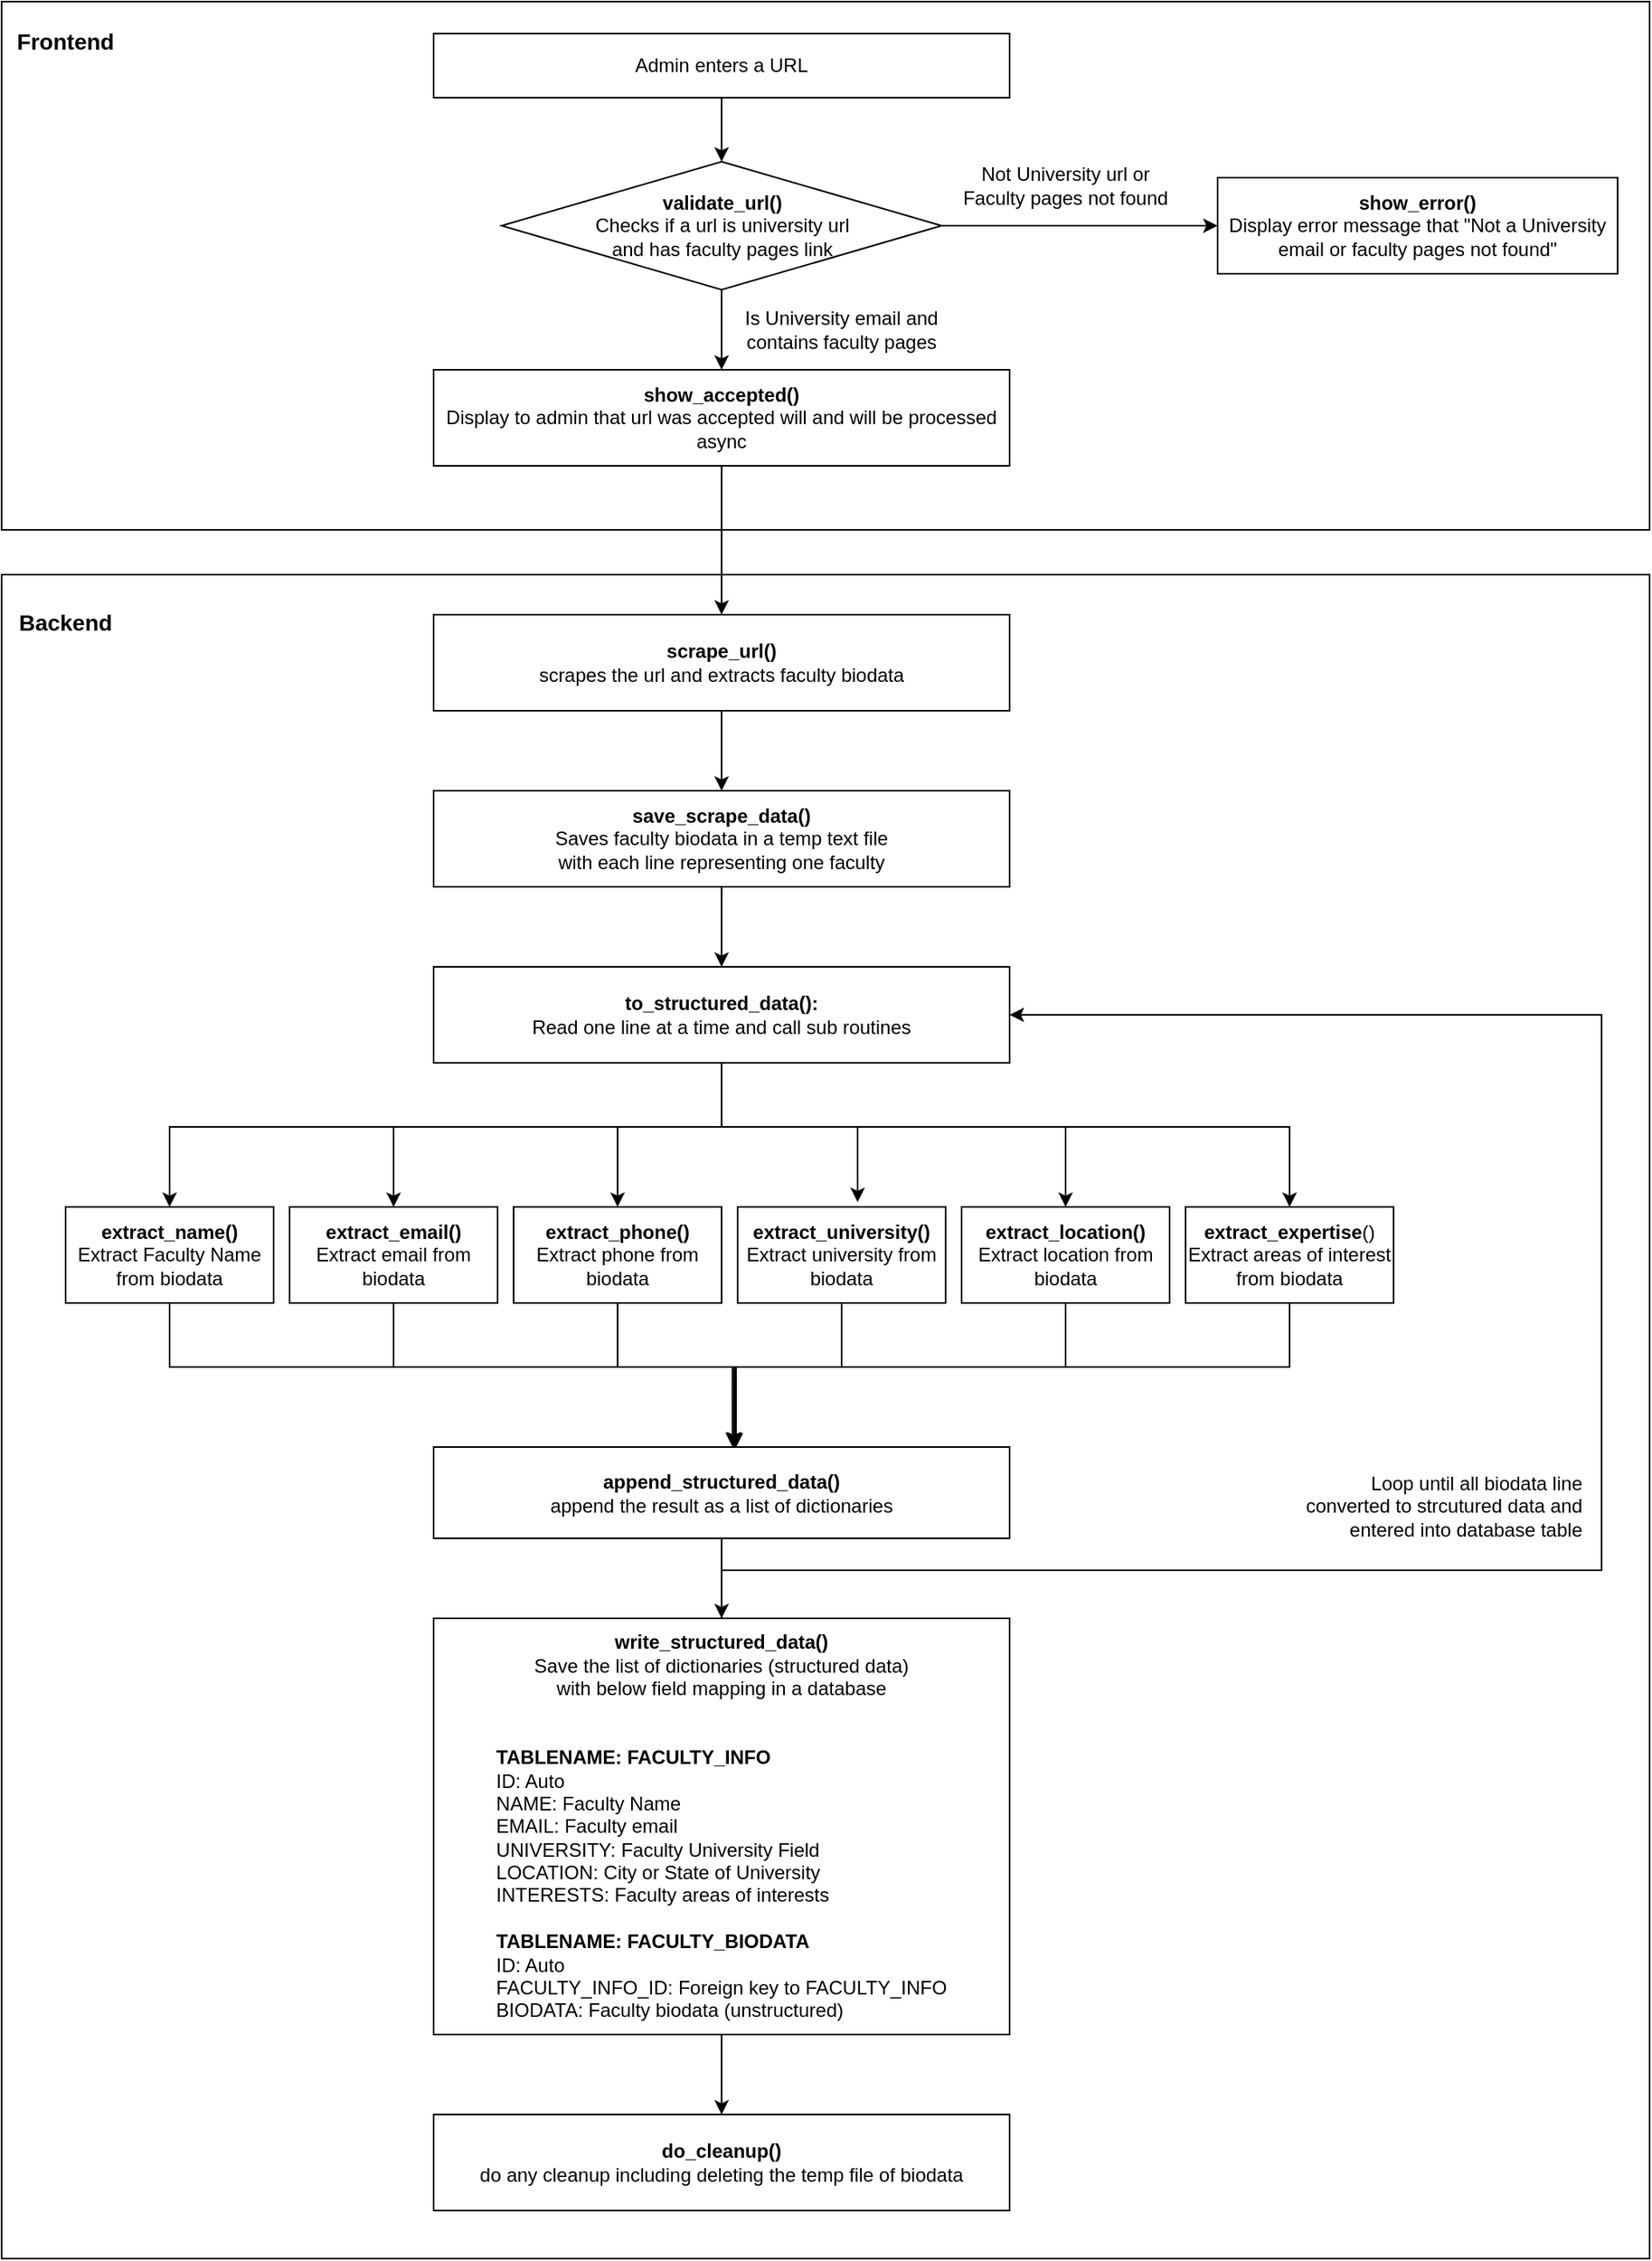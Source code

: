 <mxfile version="15.7.4" type="device"><diagram id="dUBs_UTZ3-glxY3RX4h6" name="Page-1"><mxGraphModel dx="1417" dy="1708" grid="1" gridSize="10" guides="1" tooltips="1" connect="1" arrows="1" fold="1" page="1" pageScale="1" pageWidth="850" pageHeight="1100" math="0" shadow="0"><root><mxCell id="0"/><mxCell id="1" parent="0"/><mxCell id="UDE30eZPnsQFLOr3LsP8-9" value="" style="rounded=0;whiteSpace=wrap;html=1;fontSize=14;" parent="1" vertex="1"><mxGeometry x="70" y="428" width="1030" height="1052" as="geometry"/></mxCell><mxCell id="UDE30eZPnsQFLOr3LsP8-7" value="" style="rounded=0;whiteSpace=wrap;html=1;fontSize=14;" parent="1" vertex="1"><mxGeometry x="70" y="70" width="1030" height="330" as="geometry"/></mxCell><mxCell id="UuPm2zwgWU1U_0ycSbbI-6" value="" style="edgeStyle=orthogonalEdgeStyle;rounded=0;orthogonalLoop=1;jettySize=auto;html=1;" parent="1" source="UuPm2zwgWU1U_0ycSbbI-1" target="UuPm2zwgWU1U_0ycSbbI-4" edge="1"><mxGeometry relative="1" as="geometry"/></mxCell><mxCell id="UuPm2zwgWU1U_0ycSbbI-1" value="Admin enters a URL" style="rounded=0;whiteSpace=wrap;html=1;" parent="1" vertex="1"><mxGeometry x="340" y="90" width="360" height="40" as="geometry"/></mxCell><mxCell id="UuPm2zwgWU1U_0ycSbbI-13" style="edgeStyle=orthogonalEdgeStyle;rounded=0;orthogonalLoop=1;jettySize=auto;html=1;entryX=0.5;entryY=0;entryDx=0;entryDy=0;" parent="1" source="UuPm2zwgWU1U_0ycSbbI-2" target="UuPm2zwgWU1U_0ycSbbI-12" edge="1"><mxGeometry relative="1" as="geometry"/></mxCell><mxCell id="UuPm2zwgWU1U_0ycSbbI-2" value="&lt;b&gt;scrape_url()&lt;br&gt;&lt;/b&gt;scrapes the url and extracts faculty biodata" style="rounded=0;whiteSpace=wrap;html=1;" parent="1" vertex="1"><mxGeometry x="340" y="453" width="360" height="60" as="geometry"/></mxCell><mxCell id="UuPm2zwgWU1U_0ycSbbI-7" value="" style="edgeStyle=orthogonalEdgeStyle;rounded=0;orthogonalLoop=1;jettySize=auto;html=1;entryX=0.5;entryY=0;entryDx=0;entryDy=0;" parent="1" source="UuPm2zwgWU1U_0ycSbbI-4" target="UDE30eZPnsQFLOr3LsP8-1" edge="1"><mxGeometry relative="1" as="geometry"/></mxCell><mxCell id="UuPm2zwgWU1U_0ycSbbI-10" style="edgeStyle=orthogonalEdgeStyle;rounded=0;orthogonalLoop=1;jettySize=auto;html=1;entryX=0;entryY=0.5;entryDx=0;entryDy=0;" parent="1" source="UuPm2zwgWU1U_0ycSbbI-4" target="UuPm2zwgWU1U_0ycSbbI-9" edge="1"><mxGeometry relative="1" as="geometry"><mxPoint x="700" y="230" as="targetPoint"/></mxGeometry></mxCell><mxCell id="UuPm2zwgWU1U_0ycSbbI-4" value="&lt;b&gt;&lt;span&gt;validate_url()&lt;/span&gt;&lt;br&gt;&lt;/b&gt;&lt;span&gt;Checks if a url is university url &lt;br&gt;and has faculty pages link&lt;/span&gt;" style="rhombus;whiteSpace=wrap;html=1;" parent="1" vertex="1"><mxGeometry x="382.5" y="170" width="275" height="80" as="geometry"/></mxCell><mxCell id="UuPm2zwgWU1U_0ycSbbI-8" value="Is University email and &lt;br&gt;contains faculty pages" style="text;html=1;strokeColor=none;fillColor=none;align=center;verticalAlign=middle;whiteSpace=wrap;rounded=0;" parent="1" vertex="1"><mxGeometry x="480" y="260" width="230" height="30" as="geometry"/></mxCell><mxCell id="UuPm2zwgWU1U_0ycSbbI-9" value="&lt;b&gt;show_error()&lt;br&gt;&lt;/b&gt;Display error message that &quot;Not a University email or faculty pages not found&quot;" style="rounded=0;whiteSpace=wrap;html=1;" parent="1" vertex="1"><mxGeometry x="830" y="180" width="250" height="60" as="geometry"/></mxCell><mxCell id="UuPm2zwgWU1U_0ycSbbI-11" value="Not University url or &lt;br&gt;Faculty pages not found" style="text;html=1;strokeColor=none;fillColor=none;align=center;verticalAlign=middle;whiteSpace=wrap;rounded=0;" parent="1" vertex="1"><mxGeometry x="620" y="170" width="230" height="30" as="geometry"/></mxCell><mxCell id="UuPm2zwgWU1U_0ycSbbI-45" style="edgeStyle=orthogonalEdgeStyle;rounded=0;orthogonalLoop=1;jettySize=auto;html=1;entryX=0.5;entryY=0;entryDx=0;entryDy=0;" parent="1" source="UuPm2zwgWU1U_0ycSbbI-12" target="UuPm2zwgWU1U_0ycSbbI-14" edge="1"><mxGeometry relative="1" as="geometry"/></mxCell><mxCell id="UuPm2zwgWU1U_0ycSbbI-12" value="&lt;b&gt;save_scrape_data()&lt;br&gt;&lt;/b&gt;Saves faculty biodata in a temp text file &lt;br&gt;with each line representing one faculty" style="rounded=0;whiteSpace=wrap;html=1;" parent="1" vertex="1"><mxGeometry x="340" y="563" width="360" height="60" as="geometry"/></mxCell><mxCell id="UuPm2zwgWU1U_0ycSbbI-18" value="" style="edgeStyle=orthogonalEdgeStyle;rounded=0;orthogonalLoop=1;jettySize=auto;html=1;" parent="1" source="UuPm2zwgWU1U_0ycSbbI-14" target="UuPm2zwgWU1U_0ycSbbI-17" edge="1"><mxGeometry relative="1" as="geometry"><Array as="points"><mxPoint x="520" y="773"/><mxPoint x="455" y="773"/></Array></mxGeometry></mxCell><mxCell id="UuPm2zwgWU1U_0ycSbbI-24" style="edgeStyle=orthogonalEdgeStyle;rounded=0;orthogonalLoop=1;jettySize=auto;html=1;entryX=0.577;entryY=-0.05;entryDx=0;entryDy=0;entryPerimeter=0;" parent="1" source="UuPm2zwgWU1U_0ycSbbI-14" target="UuPm2zwgWU1U_0ycSbbI-19" edge="1"><mxGeometry relative="1" as="geometry"><Array as="points"><mxPoint x="520" y="773"/><mxPoint x="605" y="773"/></Array></mxGeometry></mxCell><mxCell id="UuPm2zwgWU1U_0ycSbbI-26" style="edgeStyle=orthogonalEdgeStyle;rounded=0;orthogonalLoop=1;jettySize=auto;html=1;entryX=0.5;entryY=0;entryDx=0;entryDy=0;exitX=0.5;exitY=1;exitDx=0;exitDy=0;" parent="1" source="UuPm2zwgWU1U_0ycSbbI-14" target="UuPm2zwgWU1U_0ycSbbI-22" edge="1"><mxGeometry relative="1" as="geometry"><Array as="points"><mxPoint x="520" y="773"/><mxPoint x="875" y="773"/></Array></mxGeometry></mxCell><mxCell id="UuPm2zwgWU1U_0ycSbbI-27" style="edgeStyle=orthogonalEdgeStyle;rounded=0;orthogonalLoop=1;jettySize=auto;html=1;" parent="1" source="UuPm2zwgWU1U_0ycSbbI-14" target="UuPm2zwgWU1U_0ycSbbI-15" edge="1"><mxGeometry relative="1" as="geometry"><Array as="points"><mxPoint x="520" y="773"/><mxPoint x="315" y="773"/></Array></mxGeometry></mxCell><mxCell id="UuPm2zwgWU1U_0ycSbbI-30" style="edgeStyle=orthogonalEdgeStyle;rounded=0;orthogonalLoop=1;jettySize=auto;html=1;" parent="1" source="UuPm2zwgWU1U_0ycSbbI-14" target="UuPm2zwgWU1U_0ycSbbI-20" edge="1"><mxGeometry relative="1" as="geometry"><Array as="points"><mxPoint x="520" y="773"/><mxPoint x="175" y="773"/></Array></mxGeometry></mxCell><mxCell id="UuPm2zwgWU1U_0ycSbbI-31" style="edgeStyle=orthogonalEdgeStyle;rounded=0;orthogonalLoop=1;jettySize=auto;html=1;entryX=0.5;entryY=0;entryDx=0;entryDy=0;" parent="1" source="UuPm2zwgWU1U_0ycSbbI-14" target="UuPm2zwgWU1U_0ycSbbI-21" edge="1"><mxGeometry relative="1" as="geometry"><Array as="points"><mxPoint x="520" y="773"/><mxPoint x="735" y="773"/></Array></mxGeometry></mxCell><mxCell id="UuPm2zwgWU1U_0ycSbbI-14" value="&lt;b&gt;to_structured_data():&lt;br&gt;&lt;/b&gt;Read one line at a time and call sub routines" style="rounded=0;whiteSpace=wrap;html=1;" parent="1" vertex="1"><mxGeometry x="340" y="673" width="360" height="60" as="geometry"/></mxCell><mxCell id="UuPm2zwgWU1U_0ycSbbI-36" style="edgeStyle=orthogonalEdgeStyle;rounded=0;orthogonalLoop=1;jettySize=auto;html=1;entryX=0.519;entryY=0;entryDx=0;entryDy=0;entryPerimeter=0;" parent="1" source="UuPm2zwgWU1U_0ycSbbI-15" target="UuPm2zwgWU1U_0ycSbbI-33" edge="1"><mxGeometry relative="1" as="geometry"><Array as="points"><mxPoint x="315" y="923"/><mxPoint x="527" y="923"/></Array></mxGeometry></mxCell><mxCell id="UuPm2zwgWU1U_0ycSbbI-15" value="&lt;b&gt;extract_email()&lt;br&gt;&lt;/b&gt;Extract email from biodata" style="whiteSpace=wrap;html=1;rounded=0;" parent="1" vertex="1"><mxGeometry x="250" y="823" width="130" height="60" as="geometry"/></mxCell><mxCell id="UuPm2zwgWU1U_0ycSbbI-37" style="edgeStyle=orthogonalEdgeStyle;rounded=0;orthogonalLoop=1;jettySize=auto;html=1;entryX=0.522;entryY=-0.004;entryDx=0;entryDy=0;entryPerimeter=0;" parent="1" source="UuPm2zwgWU1U_0ycSbbI-17" target="UuPm2zwgWU1U_0ycSbbI-33" edge="1"><mxGeometry relative="1" as="geometry"><Array as="points"><mxPoint x="455" y="923"/><mxPoint x="528" y="923"/></Array></mxGeometry></mxCell><mxCell id="UuPm2zwgWU1U_0ycSbbI-17" value="&lt;b&gt;extract_phone()&lt;br&gt;&lt;/b&gt;Extract phone from biodata" style="whiteSpace=wrap;html=1;rounded=0;" parent="1" vertex="1"><mxGeometry x="390" y="823" width="130" height="60" as="geometry"/></mxCell><mxCell id="UuPm2zwgWU1U_0ycSbbI-39" style="edgeStyle=orthogonalEdgeStyle;rounded=0;orthogonalLoop=1;jettySize=auto;html=1;entryX=0.522;entryY=0.004;entryDx=0;entryDy=0;entryPerimeter=0;" parent="1" source="UuPm2zwgWU1U_0ycSbbI-19" target="UuPm2zwgWU1U_0ycSbbI-33" edge="1"><mxGeometry relative="1" as="geometry"><Array as="points"><mxPoint x="595" y="923"/><mxPoint x="528" y="923"/></Array></mxGeometry></mxCell><mxCell id="UuPm2zwgWU1U_0ycSbbI-19" value="&lt;b&gt;extract_university()&lt;br&gt;&lt;/b&gt;Extract university from biodata" style="whiteSpace=wrap;html=1;rounded=0;" parent="1" vertex="1"><mxGeometry x="530" y="823" width="130" height="60" as="geometry"/></mxCell><mxCell id="UuPm2zwgWU1U_0ycSbbI-35" style="edgeStyle=orthogonalEdgeStyle;rounded=0;orthogonalLoop=1;jettySize=auto;html=1;entryX=0.522;entryY=0.004;entryDx=0;entryDy=0;entryPerimeter=0;" parent="1" source="UuPm2zwgWU1U_0ycSbbI-20" target="UuPm2zwgWU1U_0ycSbbI-33" edge="1"><mxGeometry relative="1" as="geometry"><Array as="points"><mxPoint x="175" y="923"/><mxPoint x="528" y="923"/></Array></mxGeometry></mxCell><mxCell id="UuPm2zwgWU1U_0ycSbbI-20" value="&lt;b&gt;extract_name()&lt;br&gt;&lt;/b&gt;Extract Faculty Name from biodata" style="whiteSpace=wrap;html=1;rounded=0;" parent="1" vertex="1"><mxGeometry x="110" y="823" width="130" height="60" as="geometry"/></mxCell><mxCell id="UuPm2zwgWU1U_0ycSbbI-40" style="edgeStyle=orthogonalEdgeStyle;rounded=0;orthogonalLoop=1;jettySize=auto;html=1;entryX=0.525;entryY=0.004;entryDx=0;entryDy=0;entryPerimeter=0;" parent="1" source="UuPm2zwgWU1U_0ycSbbI-21" target="UuPm2zwgWU1U_0ycSbbI-33" edge="1"><mxGeometry relative="1" as="geometry"><Array as="points"><mxPoint x="735" y="923"/><mxPoint x="529" y="923"/></Array></mxGeometry></mxCell><mxCell id="UuPm2zwgWU1U_0ycSbbI-21" value="&lt;b&gt;extract_location()&lt;br&gt;&lt;/b&gt;Extract location from biodata" style="whiteSpace=wrap;html=1;rounded=0;" parent="1" vertex="1"><mxGeometry x="670" y="823" width="130" height="60" as="geometry"/></mxCell><mxCell id="UuPm2zwgWU1U_0ycSbbI-41" style="edgeStyle=orthogonalEdgeStyle;rounded=0;orthogonalLoop=1;jettySize=auto;html=1;entryX=0.522;entryY=-0.004;entryDx=0;entryDy=0;entryPerimeter=0;" parent="1" source="UuPm2zwgWU1U_0ycSbbI-22" target="UuPm2zwgWU1U_0ycSbbI-33" edge="1"><mxGeometry relative="1" as="geometry"><Array as="points"><mxPoint x="875" y="923"/><mxPoint x="528" y="923"/></Array></mxGeometry></mxCell><mxCell id="UuPm2zwgWU1U_0ycSbbI-22" value="&lt;b&gt;extract_expertise&lt;/b&gt;() Extract areas of interest from biodata" style="whiteSpace=wrap;html=1;rounded=0;" parent="1" vertex="1"><mxGeometry x="810" y="823" width="130" height="60" as="geometry"/></mxCell><mxCell id="UuPm2zwgWU1U_0ycSbbI-43" value="" style="edgeStyle=orthogonalEdgeStyle;rounded=0;orthogonalLoop=1;jettySize=auto;html=1;" parent="1" source="UuPm2zwgWU1U_0ycSbbI-33" target="UuPm2zwgWU1U_0ycSbbI-42" edge="1"><mxGeometry relative="1" as="geometry"/></mxCell><mxCell id="UuPm2zwgWU1U_0ycSbbI-46" style="edgeStyle=orthogonalEdgeStyle;rounded=0;orthogonalLoop=1;jettySize=auto;html=1;entryX=1;entryY=0.5;entryDx=0;entryDy=0;" parent="1" source="UuPm2zwgWU1U_0ycSbbI-33" target="UuPm2zwgWU1U_0ycSbbI-14" edge="1"><mxGeometry relative="1" as="geometry"><mxPoint x="710" y="703" as="targetPoint"/><Array as="points"><mxPoint x="520" y="1050"/><mxPoint x="1070" y="1050"/><mxPoint x="1070" y="703"/></Array></mxGeometry></mxCell><mxCell id="UDE30eZPnsQFLOr3LsP8-11" value="" style="edgeStyle=orthogonalEdgeStyle;rounded=0;orthogonalLoop=1;jettySize=auto;html=1;fontSize=14;" parent="1" source="UuPm2zwgWU1U_0ycSbbI-33" target="UDE30eZPnsQFLOr3LsP8-10" edge="1"><mxGeometry relative="1" as="geometry"/></mxCell><mxCell id="UuPm2zwgWU1U_0ycSbbI-33" value="&lt;span&gt;&lt;b&gt;append_structured_data()&lt;br&gt;&lt;/b&gt;append the result as a list of dictionaries&lt;br&gt;&lt;/span&gt;" style="rounded=0;whiteSpace=wrap;html=1;" parent="1" vertex="1"><mxGeometry x="340" y="973" width="360" height="57" as="geometry"/></mxCell><mxCell id="UuPm2zwgWU1U_0ycSbbI-42" value="&lt;b&gt;do_cleanup()&lt;br&gt;&lt;/b&gt;do any cleanup including deleting the temp file of biodata" style="whiteSpace=wrap;html=1;rounded=0;" parent="1" vertex="1"><mxGeometry x="340" y="1390" width="360" height="60" as="geometry"/></mxCell><mxCell id="UuPm2zwgWU1U_0ycSbbI-47" value="Loop until all biodata line converted to strcutured data and entered into database table" style="text;html=1;strokeColor=none;fillColor=none;align=right;verticalAlign=middle;whiteSpace=wrap;rounded=0;" parent="1" vertex="1"><mxGeometry x="880" y="980" width="180" height="60" as="geometry"/></mxCell><mxCell id="UDE30eZPnsQFLOr3LsP8-2" style="edgeStyle=orthogonalEdgeStyle;rounded=0;orthogonalLoop=1;jettySize=auto;html=1;entryX=0.5;entryY=0;entryDx=0;entryDy=0;" parent="1" source="UDE30eZPnsQFLOr3LsP8-1" target="UuPm2zwgWU1U_0ycSbbI-2" edge="1"><mxGeometry relative="1" as="geometry"/></mxCell><mxCell id="UDE30eZPnsQFLOr3LsP8-1" value="&lt;b&gt;show_accepted()&lt;br&gt;&lt;/b&gt;Display to admin that url was accepted will and will be processed async" style="rounded=0;whiteSpace=wrap;html=1;" parent="1" vertex="1"><mxGeometry x="340" y="300" width="360" height="60" as="geometry"/></mxCell><mxCell id="UDE30eZPnsQFLOr3LsP8-5" value="&lt;b&gt;&lt;font style=&quot;font-size: 14px&quot;&gt;Backend&lt;/font&gt;&lt;/b&gt;" style="text;html=1;strokeColor=none;fillColor=none;align=center;verticalAlign=middle;whiteSpace=wrap;rounded=0;" parent="1" vertex="1"><mxGeometry x="80" y="443" width="60" height="30" as="geometry"/></mxCell><mxCell id="UDE30eZPnsQFLOr3LsP8-8" value="&lt;b&gt;&lt;font style=&quot;font-size: 14px&quot;&gt;Frontend&lt;/font&gt;&lt;/b&gt;" style="text;html=1;strokeColor=none;fillColor=none;align=center;verticalAlign=middle;whiteSpace=wrap;rounded=0;" parent="1" vertex="1"><mxGeometry x="80" y="80" width="60" height="30" as="geometry"/></mxCell><mxCell id="UDE30eZPnsQFLOr3LsP8-10" value="&lt;b&gt;&lt;span&gt;write_structured_data()&lt;/span&gt;&lt;br&gt;&lt;/b&gt;&lt;span&gt;Save the list of dictionaries (structured data) &lt;br&gt;with below field mapping in a database&lt;br&gt;&lt;/span&gt;&lt;br&gt;&lt;br&gt;&lt;div style=&quot;text-align: left&quot;&gt;&lt;b&gt;TABLENAME: FACULTY_INFO&lt;/b&gt;&lt;/div&gt;&lt;div style=&quot;text-align: left&quot;&gt;ID: Auto&amp;nbsp;&lt;/div&gt;&lt;div style=&quot;text-align: left&quot;&gt;NAME: Faculty Name&lt;/div&gt;&lt;div style=&quot;text-align: left&quot;&gt;EMAIL: Faculty email&lt;/div&gt;&lt;div style=&quot;text-align: left&quot;&gt;UNIVERSITY: Faculty University Field&lt;/div&gt;&lt;div style=&quot;text-align: left&quot;&gt;LOCATION: City or State of University&lt;/div&gt;&lt;div style=&quot;text-align: left&quot;&gt;INTERESTS: Faculty areas of interests&lt;/div&gt;&lt;div style=&quot;text-align: left&quot;&gt;&lt;br&gt;&lt;/div&gt;&lt;div style=&quot;text-align: left&quot;&gt;&lt;b&gt;TABLENAME: FACULTY_BIODATA&lt;/b&gt;&lt;/div&gt;&lt;div style=&quot;text-align: left&quot;&gt;ID: Auto&amp;nbsp;&lt;/div&gt;&lt;div style=&quot;text-align: left&quot;&gt;FACULTY_INFO_ID: Foreign key to FACULTY_INFO&lt;/div&gt;&lt;div style=&quot;text-align: left&quot;&gt;BIODATA: Faculty biodata (unstructured)&lt;/div&gt;" style="whiteSpace=wrap;html=1;rounded=0;" parent="1" vertex="1"><mxGeometry x="340" y="1080" width="360" height="260" as="geometry"/></mxCell></root></mxGraphModel></diagram></mxfile>